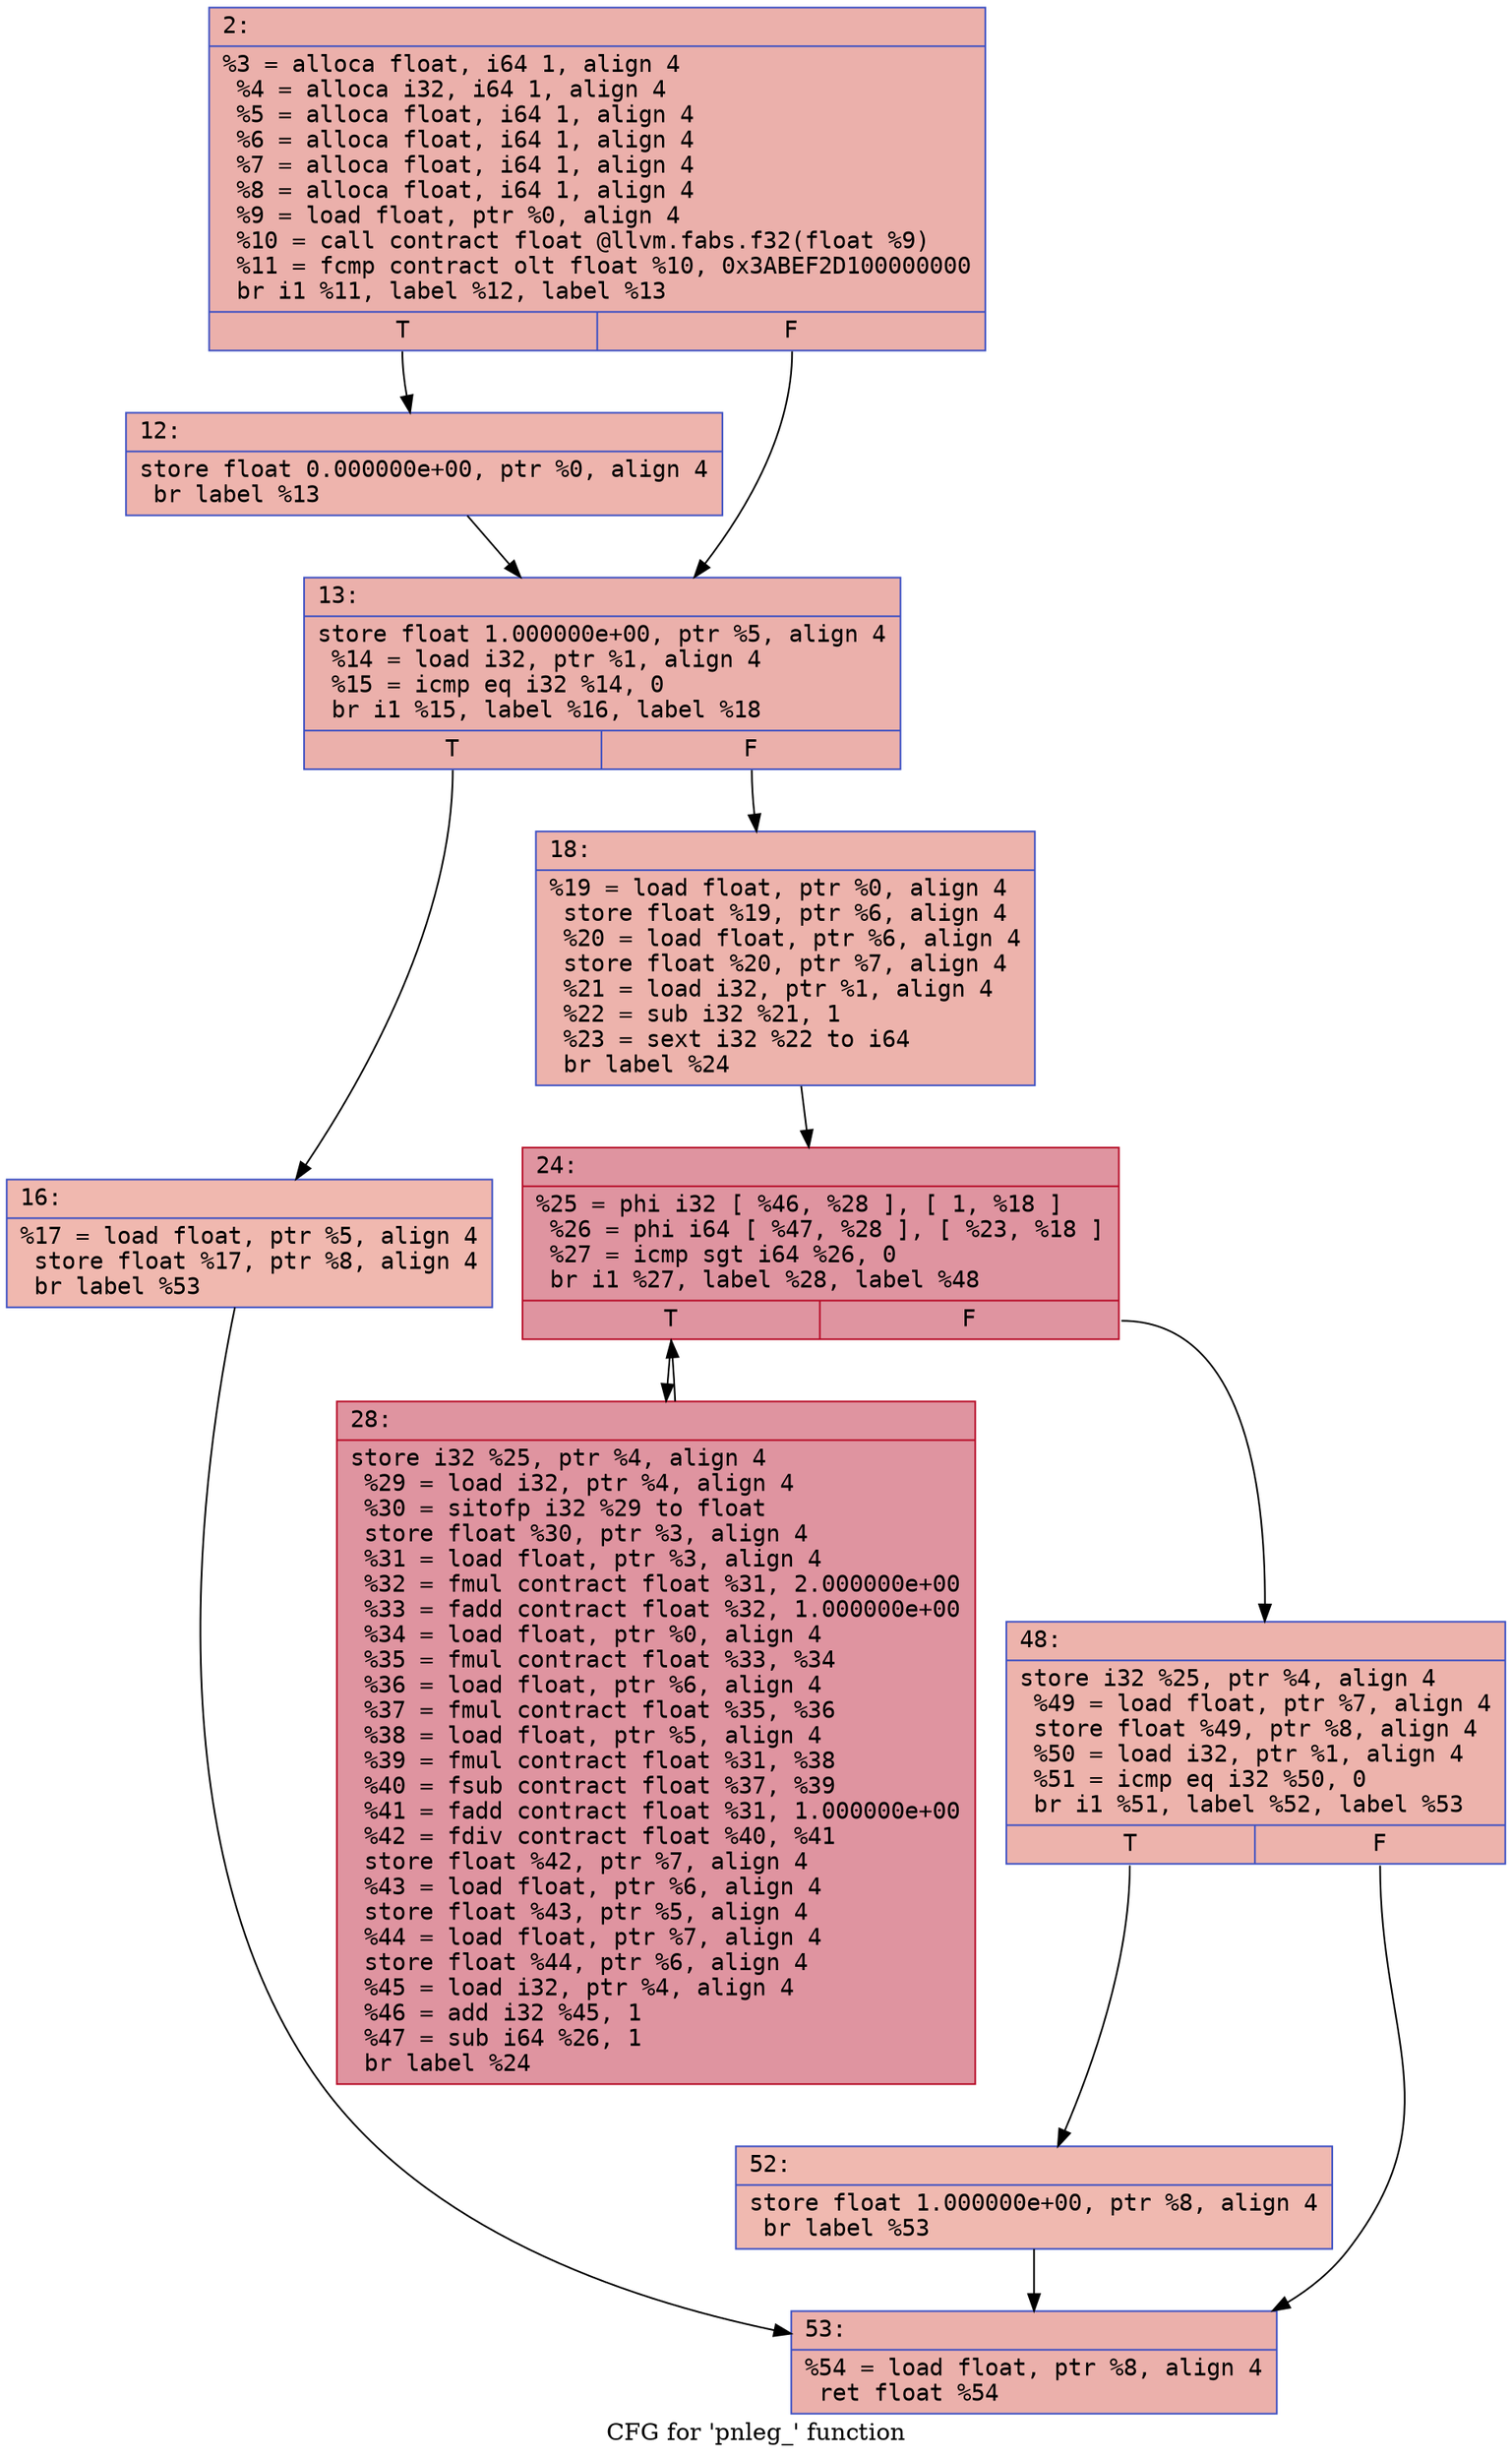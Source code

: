 digraph "CFG for 'pnleg_' function" {
	label="CFG for 'pnleg_' function";

	Node0x55ec1735f380 [shape=record,color="#3d50c3ff", style=filled, fillcolor="#d24b4070" fontname="Courier",label="{2:\l|  %3 = alloca float, i64 1, align 4\l  %4 = alloca i32, i64 1, align 4\l  %5 = alloca float, i64 1, align 4\l  %6 = alloca float, i64 1, align 4\l  %7 = alloca float, i64 1, align 4\l  %8 = alloca float, i64 1, align 4\l  %9 = load float, ptr %0, align 4\l  %10 = call contract float @llvm.fabs.f32(float %9)\l  %11 = fcmp contract olt float %10, 0x3ABEF2D100000000\l  br i1 %11, label %12, label %13\l|{<s0>T|<s1>F}}"];
	Node0x55ec1735f380:s0 -> Node0x55ec1735f850[tooltip="2 -> 12\nProbability 50.00%" ];
	Node0x55ec1735f380:s1 -> Node0x55ec1735f8a0[tooltip="2 -> 13\nProbability 50.00%" ];
	Node0x55ec1735f850 [shape=record,color="#3d50c3ff", style=filled, fillcolor="#d8564670" fontname="Courier",label="{12:\l|  store float 0.000000e+00, ptr %0, align 4\l  br label %13\l}"];
	Node0x55ec1735f850 -> Node0x55ec1735f8a0[tooltip="12 -> 13\nProbability 100.00%" ];
	Node0x55ec1735f8a0 [shape=record,color="#3d50c3ff", style=filled, fillcolor="#d24b4070" fontname="Courier",label="{13:\l|  store float 1.000000e+00, ptr %5, align 4\l  %14 = load i32, ptr %1, align 4\l  %15 = icmp eq i32 %14, 0\l  br i1 %15, label %16, label %18\l|{<s0>T|<s1>F}}"];
	Node0x55ec1735f8a0:s0 -> Node0x55ec1735fa40[tooltip="13 -> 16\nProbability 37.50%" ];
	Node0x55ec1735f8a0:s1 -> Node0x55ec1735feb0[tooltip="13 -> 18\nProbability 62.50%" ];
	Node0x55ec1735fa40 [shape=record,color="#3d50c3ff", style=filled, fillcolor="#dc5d4a70" fontname="Courier",label="{16:\l|  %17 = load float, ptr %5, align 4\l  store float %17, ptr %8, align 4\l  br label %53\l}"];
	Node0x55ec1735fa40 -> Node0x55ec173600d0[tooltip="16 -> 53\nProbability 100.00%" ];
	Node0x55ec1735feb0 [shape=record,color="#3d50c3ff", style=filled, fillcolor="#d6524470" fontname="Courier",label="{18:\l|  %19 = load float, ptr %0, align 4\l  store float %19, ptr %6, align 4\l  %20 = load float, ptr %6, align 4\l  store float %20, ptr %7, align 4\l  %21 = load i32, ptr %1, align 4\l  %22 = sub i32 %21, 1\l  %23 = sext i32 %22 to i64\l  br label %24\l}"];
	Node0x55ec1735feb0 -> Node0x55ec17360550[tooltip="18 -> 24\nProbability 100.00%" ];
	Node0x55ec17360550 [shape=record,color="#b70d28ff", style=filled, fillcolor="#b70d2870" fontname="Courier",label="{24:\l|  %25 = phi i32 [ %46, %28 ], [ 1, %18 ]\l  %26 = phi i64 [ %47, %28 ], [ %23, %18 ]\l  %27 = icmp sgt i64 %26, 0\l  br i1 %27, label %28, label %48\l|{<s0>T|<s1>F}}"];
	Node0x55ec17360550:s0 -> Node0x55ec17360610[tooltip="24 -> 28\nProbability 96.88%" ];
	Node0x55ec17360550:s1 -> Node0x55ec17360870[tooltip="24 -> 48\nProbability 3.12%" ];
	Node0x55ec17360610 [shape=record,color="#b70d28ff", style=filled, fillcolor="#b70d2870" fontname="Courier",label="{28:\l|  store i32 %25, ptr %4, align 4\l  %29 = load i32, ptr %4, align 4\l  %30 = sitofp i32 %29 to float\l  store float %30, ptr %3, align 4\l  %31 = load float, ptr %3, align 4\l  %32 = fmul contract float %31, 2.000000e+00\l  %33 = fadd contract float %32, 1.000000e+00\l  %34 = load float, ptr %0, align 4\l  %35 = fmul contract float %33, %34\l  %36 = load float, ptr %6, align 4\l  %37 = fmul contract float %35, %36\l  %38 = load float, ptr %5, align 4\l  %39 = fmul contract float %31, %38\l  %40 = fsub contract float %37, %39\l  %41 = fadd contract float %31, 1.000000e+00\l  %42 = fdiv contract float %40, %41\l  store float %42, ptr %7, align 4\l  %43 = load float, ptr %6, align 4\l  store float %43, ptr %5, align 4\l  %44 = load float, ptr %7, align 4\l  store float %44, ptr %6, align 4\l  %45 = load i32, ptr %4, align 4\l  %46 = add i32 %45, 1\l  %47 = sub i64 %26, 1\l  br label %24\l}"];
	Node0x55ec17360610 -> Node0x55ec17360550[tooltip="28 -> 24\nProbability 100.00%" ];
	Node0x55ec17360870 [shape=record,color="#3d50c3ff", style=filled, fillcolor="#d6524470" fontname="Courier",label="{48:\l|  store i32 %25, ptr %4, align 4\l  %49 = load float, ptr %7, align 4\l  store float %49, ptr %8, align 4\l  %50 = load i32, ptr %1, align 4\l  %51 = icmp eq i32 %50, 0\l  br i1 %51, label %52, label %53\l|{<s0>T|<s1>F}}"];
	Node0x55ec17360870:s0 -> Node0x55ec173621f0[tooltip="48 -> 52\nProbability 37.50%" ];
	Node0x55ec17360870:s1 -> Node0x55ec173600d0[tooltip="48 -> 53\nProbability 62.50%" ];
	Node0x55ec173621f0 [shape=record,color="#3d50c3ff", style=filled, fillcolor="#de614d70" fontname="Courier",label="{52:\l|  store float 1.000000e+00, ptr %8, align 4\l  br label %53\l}"];
	Node0x55ec173621f0 -> Node0x55ec173600d0[tooltip="52 -> 53\nProbability 100.00%" ];
	Node0x55ec173600d0 [shape=record,color="#3d50c3ff", style=filled, fillcolor="#d24b4070" fontname="Courier",label="{53:\l|  %54 = load float, ptr %8, align 4\l  ret float %54\l}"];
}

